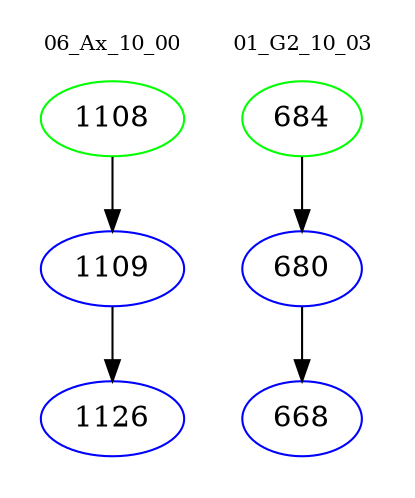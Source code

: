 digraph{
subgraph cluster_0 {
color = white
label = "06_Ax_10_00";
fontsize=10;
T0_1108 [label="1108", color="green"]
T0_1108 -> T0_1109 [color="black"]
T0_1109 [label="1109", color="blue"]
T0_1109 -> T0_1126 [color="black"]
T0_1126 [label="1126", color="blue"]
}
subgraph cluster_1 {
color = white
label = "01_G2_10_03";
fontsize=10;
T1_684 [label="684", color="green"]
T1_684 -> T1_680 [color="black"]
T1_680 [label="680", color="blue"]
T1_680 -> T1_668 [color="black"]
T1_668 [label="668", color="blue"]
}
}
